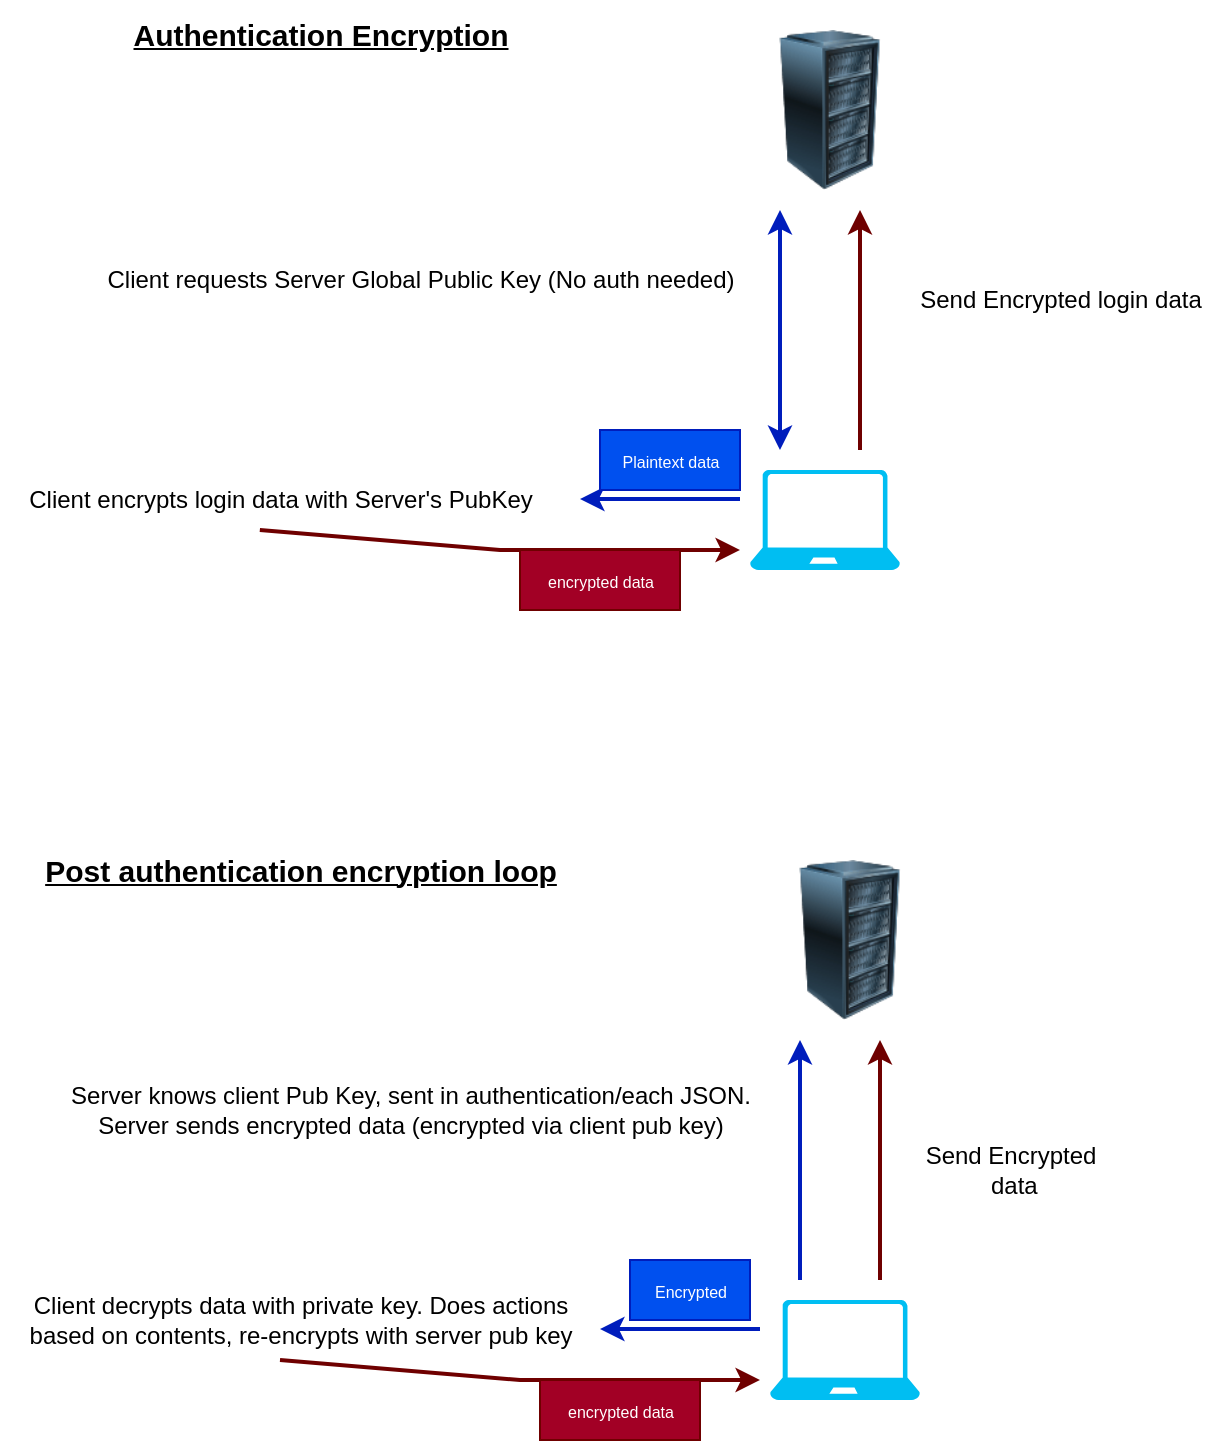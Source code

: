<mxfile version="21.3.8" type="device">
  <diagram name="Page-1" id="NWUdhLfvIVTIzmM5uYsd">
    <mxGraphModel dx="1434" dy="816" grid="1" gridSize="10" guides="1" tooltips="1" connect="1" arrows="1" fold="1" page="1" pageScale="1" pageWidth="850" pageHeight="1100" math="0" shadow="0">
      <root>
        <mxCell id="0" />
        <mxCell id="1" parent="0" />
        <mxCell id="0bLsAVOf9WYYPahXs2xi-3" style="edgeStyle=orthogonalEdgeStyle;rounded=0;orthogonalLoop=1;jettySize=auto;html=1;entryX=0.5;entryY=1;entryDx=0;entryDy=0;startArrow=classic;startFill=1;fillColor=#0050ef;strokeColor=#001DBC;strokeWidth=2;" edge="1" parent="1">
          <mxGeometry relative="1" as="geometry">
            <mxPoint x="400" y="270" as="sourcePoint" />
            <mxPoint x="400" y="150" as="targetPoint" />
          </mxGeometry>
        </mxCell>
        <mxCell id="0bLsAVOf9WYYPahXs2xi-4" value="Client requests Server Global Public Key (No auth needed)" style="text;html=1;align=center;verticalAlign=middle;resizable=0;points=[];autosize=1;strokeColor=none;fillColor=none;" vertex="1" parent="1">
          <mxGeometry x="50" y="170" width="340" height="30" as="geometry" />
        </mxCell>
        <mxCell id="0bLsAVOf9WYYPahXs2xi-6" value="" style="image;html=1;image=img/lib/clip_art/computers/Server_Rack_128x128.png" vertex="1" parent="1">
          <mxGeometry x="385" y="60" width="80" height="80" as="geometry" />
        </mxCell>
        <mxCell id="0bLsAVOf9WYYPahXs2xi-7" value="" style="verticalLabelPosition=bottom;html=1;verticalAlign=top;align=center;strokeColor=none;fillColor=#00BEF2;shape=mxgraph.azure.laptop;pointerEvents=1;" vertex="1" parent="1">
          <mxGeometry x="385" y="280" width="75" height="50" as="geometry" />
        </mxCell>
        <mxCell id="0bLsAVOf9WYYPahXs2xi-9" value="Client encrypts login data with Server&#39;s PubKey" style="text;html=1;align=center;verticalAlign=middle;resizable=0;points=[];autosize=1;strokeColor=none;fillColor=none;" vertex="1" parent="1">
          <mxGeometry x="10" y="280" width="280" height="30" as="geometry" />
        </mxCell>
        <mxCell id="0bLsAVOf9WYYPahXs2xi-10" value="" style="endArrow=classic;html=1;rounded=0;fillColor=#0050ef;strokeColor=#001DBC;strokeWidth=2;" edge="1" parent="1">
          <mxGeometry width="50" height="50" relative="1" as="geometry">
            <mxPoint x="380" y="294.5" as="sourcePoint" />
            <mxPoint x="300" y="294.5" as="targetPoint" />
          </mxGeometry>
        </mxCell>
        <mxCell id="0bLsAVOf9WYYPahXs2xi-11" value="" style="endArrow=classic;html=1;rounded=0;exitX=0.464;exitY=1;exitDx=0;exitDy=0;exitPerimeter=0;fillColor=#a20025;strokeColor=#6F0000;strokeWidth=2;" edge="1" parent="1" source="0bLsAVOf9WYYPahXs2xi-9">
          <mxGeometry width="50" height="50" relative="1" as="geometry">
            <mxPoint x="140" y="320" as="sourcePoint" />
            <mxPoint x="380" y="320" as="targetPoint" />
            <Array as="points">
              <mxPoint x="260" y="320" />
            </Array>
          </mxGeometry>
        </mxCell>
        <mxCell id="0bLsAVOf9WYYPahXs2xi-12" value="&lt;font style=&quot;font-size: 8px;&quot;&gt;encrypted data&lt;br&gt;&lt;/font&gt;" style="text;html=1;align=center;verticalAlign=middle;resizable=0;points=[];autosize=1;strokeColor=#6F0000;fillColor=#a20025;fontColor=#ffffff;" vertex="1" parent="1">
          <mxGeometry x="270" y="320" width="80" height="30" as="geometry" />
        </mxCell>
        <mxCell id="0bLsAVOf9WYYPahXs2xi-14" value="&lt;font style=&quot;font-size: 8px;&quot;&gt;Plaintext data&lt;/font&gt;" style="text;html=1;align=center;verticalAlign=middle;resizable=0;points=[];autosize=1;strokeColor=#001DBC;fillColor=#0050ef;fontColor=#ffffff;" vertex="1" parent="1">
          <mxGeometry x="310" y="260" width="70" height="30" as="geometry" />
        </mxCell>
        <mxCell id="0bLsAVOf9WYYPahXs2xi-16" style="edgeStyle=orthogonalEdgeStyle;rounded=0;orthogonalLoop=1;jettySize=auto;html=1;entryX=0.5;entryY=1;entryDx=0;entryDy=0;startArrow=none;startFill=0;fillColor=#a20025;strokeColor=#6F0000;strokeWidth=2;" edge="1" parent="1">
          <mxGeometry relative="1" as="geometry">
            <mxPoint x="440" y="270" as="sourcePoint" />
            <mxPoint x="440" y="150" as="targetPoint" />
          </mxGeometry>
        </mxCell>
        <mxCell id="0bLsAVOf9WYYPahXs2xi-17" value="Send Encrypted login data " style="text;html=1;align=center;verticalAlign=middle;resizable=0;points=[];autosize=1;strokeColor=none;fillColor=none;" vertex="1" parent="1">
          <mxGeometry x="460" y="180" width="160" height="30" as="geometry" />
        </mxCell>
        <mxCell id="0bLsAVOf9WYYPahXs2xi-18" value="&lt;div style=&quot;font-size: 15px;&quot;&gt;&lt;u&gt;&lt;b&gt;Authentication Encryption&lt;/b&gt;&lt;/u&gt;&lt;/div&gt;&lt;div&gt;&lt;br&gt;&lt;/div&gt;" style="text;html=1;align=center;verticalAlign=middle;resizable=0;points=[];autosize=1;strokeColor=none;fillColor=none;" vertex="1" parent="1">
          <mxGeometry x="65" y="45" width="210" height="50" as="geometry" />
        </mxCell>
        <mxCell id="0bLsAVOf9WYYPahXs2xi-19" value="&lt;u&gt;&lt;b&gt;&lt;font style=&quot;font-size: 15px;&quot;&gt;Post authentication encryption loop&lt;/font&gt;&lt;/b&gt;&lt;/u&gt;" style="text;html=1;align=center;verticalAlign=middle;resizable=0;points=[];autosize=1;strokeColor=none;fillColor=none;" vertex="1" parent="1">
          <mxGeometry x="20" y="465" width="280" height="30" as="geometry" />
        </mxCell>
        <mxCell id="0bLsAVOf9WYYPahXs2xi-20" style="edgeStyle=orthogonalEdgeStyle;rounded=0;orthogonalLoop=1;jettySize=auto;html=1;entryX=0.5;entryY=1;entryDx=0;entryDy=0;startArrow=none;startFill=0;fillColor=#0050ef;strokeColor=#001DBC;strokeWidth=2;" edge="1" parent="1">
          <mxGeometry relative="1" as="geometry">
            <mxPoint x="410" y="685" as="sourcePoint" />
            <mxPoint x="410" y="565" as="targetPoint" />
          </mxGeometry>
        </mxCell>
        <mxCell id="0bLsAVOf9WYYPahXs2xi-21" value="Server knows client Pub Key, sent in authentication/each JSON.&lt;br&gt;Server sends encrypted data (encrypted via client pub key)" style="text;html=1;align=center;verticalAlign=middle;resizable=0;points=[];autosize=1;strokeColor=none;fillColor=none;" vertex="1" parent="1">
          <mxGeometry x="35" y="580" width="360" height="40" as="geometry" />
        </mxCell>
        <mxCell id="0bLsAVOf9WYYPahXs2xi-22" value="" style="image;html=1;image=img/lib/clip_art/computers/Server_Rack_128x128.png" vertex="1" parent="1">
          <mxGeometry x="395" y="475" width="80" height="80" as="geometry" />
        </mxCell>
        <mxCell id="0bLsAVOf9WYYPahXs2xi-23" value="" style="verticalLabelPosition=bottom;html=1;verticalAlign=top;align=center;strokeColor=none;fillColor=#00BEF2;shape=mxgraph.azure.laptop;pointerEvents=1;" vertex="1" parent="1">
          <mxGeometry x="395" y="695" width="75" height="50" as="geometry" />
        </mxCell>
        <mxCell id="0bLsAVOf9WYYPahXs2xi-24" value="" style="endArrow=classic;html=1;rounded=0;fillColor=#0050ef;strokeColor=#001DBC;strokeWidth=2;" edge="1" parent="1">
          <mxGeometry width="50" height="50" relative="1" as="geometry">
            <mxPoint x="390" y="709.5" as="sourcePoint" />
            <mxPoint x="310" y="709.5" as="targetPoint" />
          </mxGeometry>
        </mxCell>
        <mxCell id="0bLsAVOf9WYYPahXs2xi-25" value="" style="endArrow=classic;html=1;rounded=0;exitX=0.464;exitY=1;exitDx=0;exitDy=0;exitPerimeter=0;fillColor=#a20025;strokeColor=#6F0000;strokeWidth=2;" edge="1" parent="1">
          <mxGeometry width="50" height="50" relative="1" as="geometry">
            <mxPoint x="150" y="725" as="sourcePoint" />
            <mxPoint x="390" y="735" as="targetPoint" />
            <Array as="points">
              <mxPoint x="270" y="735" />
            </Array>
          </mxGeometry>
        </mxCell>
        <mxCell id="0bLsAVOf9WYYPahXs2xi-26" value="&lt;font style=&quot;font-size: 8px;&quot;&gt;encrypted data&lt;br&gt;&lt;/font&gt;" style="text;html=1;align=center;verticalAlign=middle;resizable=0;points=[];autosize=1;strokeColor=#6F0000;fillColor=#a20025;fontColor=#ffffff;" vertex="1" parent="1">
          <mxGeometry x="280" y="735" width="80" height="30" as="geometry" />
        </mxCell>
        <mxCell id="0bLsAVOf9WYYPahXs2xi-27" value="&lt;font style=&quot;font-size: 8px;&quot;&gt;Encrypted&lt;/font&gt;" style="text;html=1;align=center;verticalAlign=middle;resizable=0;points=[];autosize=1;strokeColor=#001DBC;fillColor=#0050ef;fontColor=#ffffff;" vertex="1" parent="1">
          <mxGeometry x="325" y="675" width="60" height="30" as="geometry" />
        </mxCell>
        <mxCell id="0bLsAVOf9WYYPahXs2xi-28" style="edgeStyle=orthogonalEdgeStyle;rounded=0;orthogonalLoop=1;jettySize=auto;html=1;entryX=0.5;entryY=1;entryDx=0;entryDy=0;startArrow=none;startFill=0;fillColor=#a20025;strokeColor=#6F0000;strokeWidth=2;" edge="1" parent="1">
          <mxGeometry relative="1" as="geometry">
            <mxPoint x="450" y="685" as="sourcePoint" />
            <mxPoint x="450" y="565" as="targetPoint" />
          </mxGeometry>
        </mxCell>
        <mxCell id="0bLsAVOf9WYYPahXs2xi-29" value="&lt;div&gt;Send Encrypted&lt;/div&gt;&lt;div&gt;&amp;nbsp;data &lt;/div&gt;" style="text;html=1;align=center;verticalAlign=middle;resizable=0;points=[];autosize=1;strokeColor=none;fillColor=none;" vertex="1" parent="1">
          <mxGeometry x="460" y="610" width="110" height="40" as="geometry" />
        </mxCell>
        <mxCell id="0bLsAVOf9WYYPahXs2xi-31" value="&lt;div&gt;Client decrypts data with private key. Does actions&lt;/div&gt;&lt;div&gt;based on contents, re-encrypts with server pub key&lt;br&gt;&lt;/div&gt;" style="text;html=1;align=center;verticalAlign=middle;resizable=0;points=[];autosize=1;strokeColor=none;fillColor=none;" vertex="1" parent="1">
          <mxGeometry x="15" y="685" width="290" height="40" as="geometry" />
        </mxCell>
      </root>
    </mxGraphModel>
  </diagram>
</mxfile>
